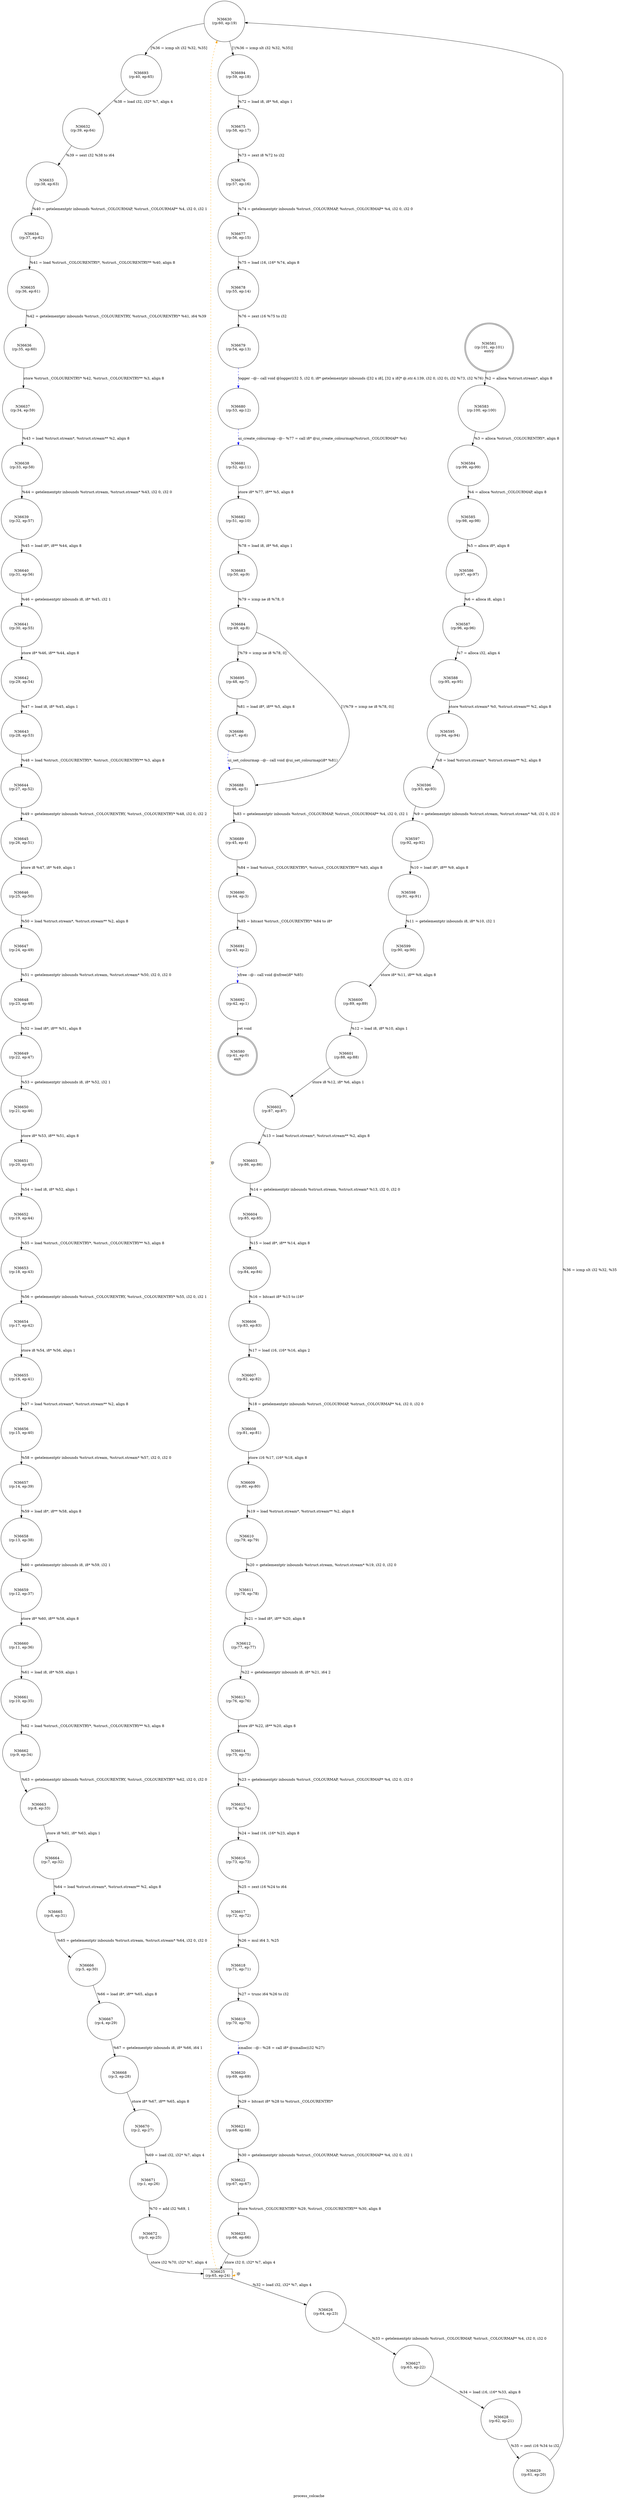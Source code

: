 digraph process_colcache {
label="process_colcache"
36580 [label="N36580\n(rp:41, ep:0)\nexit", shape="doublecircle"]
36581 [label="N36581\n(rp:101, ep:101)\nentry", shape="doublecircle"]
36581 -> 36583 [label="%2 = alloca %struct.stream*, align 8"]
36583 [label="N36583\n(rp:100, ep:100)", shape="circle"]
36583 -> 36584 [label="%3 = alloca %struct._COLOURENTRY*, align 8"]
36584 [label="N36584\n(rp:99, ep:99)", shape="circle"]
36584 -> 36585 [label="%4 = alloca %struct._COLOURMAP, align 8"]
36585 [label="N36585\n(rp:98, ep:98)", shape="circle"]
36585 -> 36586 [label="%5 = alloca i8*, align 8"]
36586 [label="N36586\n(rp:97, ep:97)", shape="circle"]
36586 -> 36587 [label="%6 = alloca i8, align 1"]
36587 [label="N36587\n(rp:96, ep:96)", shape="circle"]
36587 -> 36588 [label="%7 = alloca i32, align 4"]
36588 [label="N36588\n(rp:95, ep:95)", shape="circle"]
36588 -> 36595 [label="store %struct.stream* %0, %struct.stream** %2, align 8"]
36595 [label="N36595\n(rp:94, ep:94)", shape="circle"]
36595 -> 36596 [label="%8 = load %struct.stream*, %struct.stream** %2, align 8"]
36596 [label="N36596\n(rp:93, ep:93)", shape="circle"]
36596 -> 36597 [label="%9 = getelementptr inbounds %struct.stream, %struct.stream* %8, i32 0, i32 0"]
36597 [label="N36597\n(rp:92, ep:92)", shape="circle"]
36597 -> 36598 [label="%10 = load i8*, i8** %9, align 8"]
36598 [label="N36598\n(rp:91, ep:91)", shape="circle"]
36598 -> 36599 [label="%11 = getelementptr inbounds i8, i8* %10, i32 1"]
36599 [label="N36599\n(rp:90, ep:90)", shape="circle"]
36599 -> 36600 [label="store i8* %11, i8** %9, align 8"]
36600 [label="N36600\n(rp:89, ep:89)", shape="circle"]
36600 -> 36601 [label="%12 = load i8, i8* %10, align 1"]
36601 [label="N36601\n(rp:88, ep:88)", shape="circle"]
36601 -> 36602 [label="store i8 %12, i8* %6, align 1"]
36602 [label="N36602\n(rp:87, ep:87)", shape="circle"]
36602 -> 36603 [label="%13 = load %struct.stream*, %struct.stream** %2, align 8"]
36603 [label="N36603\n(rp:86, ep:86)", shape="circle"]
36603 -> 36604 [label="%14 = getelementptr inbounds %struct.stream, %struct.stream* %13, i32 0, i32 0"]
36604 [label="N36604\n(rp:85, ep:85)", shape="circle"]
36604 -> 36605 [label="%15 = load i8*, i8** %14, align 8"]
36605 [label="N36605\n(rp:84, ep:84)", shape="circle"]
36605 -> 36606 [label="%16 = bitcast i8* %15 to i16*"]
36606 [label="N36606\n(rp:83, ep:83)", shape="circle"]
36606 -> 36607 [label="%17 = load i16, i16* %16, align 2"]
36607 [label="N36607\n(rp:82, ep:82)", shape="circle"]
36607 -> 36608 [label="%18 = getelementptr inbounds %struct._COLOURMAP, %struct._COLOURMAP* %4, i32 0, i32 0"]
36608 [label="N36608\n(rp:81, ep:81)", shape="circle"]
36608 -> 36609 [label="store i16 %17, i16* %18, align 8"]
36609 [label="N36609\n(rp:80, ep:80)", shape="circle"]
36609 -> 36610 [label="%19 = load %struct.stream*, %struct.stream** %2, align 8"]
36610 [label="N36610\n(rp:79, ep:79)", shape="circle"]
36610 -> 36611 [label="%20 = getelementptr inbounds %struct.stream, %struct.stream* %19, i32 0, i32 0"]
36611 [label="N36611\n(rp:78, ep:78)", shape="circle"]
36611 -> 36612 [label="%21 = load i8*, i8** %20, align 8"]
36612 [label="N36612\n(rp:77, ep:77)", shape="circle"]
36612 -> 36613 [label="%22 = getelementptr inbounds i8, i8* %21, i64 2"]
36613 [label="N36613\n(rp:76, ep:76)", shape="circle"]
36613 -> 36614 [label="store i8* %22, i8** %20, align 8"]
36614 [label="N36614\n(rp:75, ep:75)", shape="circle"]
36614 -> 36615 [label="%23 = getelementptr inbounds %struct._COLOURMAP, %struct._COLOURMAP* %4, i32 0, i32 0"]
36615 [label="N36615\n(rp:74, ep:74)", shape="circle"]
36615 -> 36616 [label="%24 = load i16, i16* %23, align 8"]
36616 [label="N36616\n(rp:73, ep:73)", shape="circle"]
36616 -> 36617 [label="%25 = zext i16 %24 to i64"]
36617 [label="N36617\n(rp:72, ep:72)", shape="circle"]
36617 -> 36618 [label="%26 = mul i64 3, %25"]
36618 [label="N36618\n(rp:71, ep:71)", shape="circle"]
36618 -> 36619 [label="%27 = trunc i64 %26 to i32"]
36619 [label="N36619\n(rp:70, ep:70)", shape="circle"]
36619 -> 36620 [label="xmalloc --@-- %28 = call i8* @xmalloc(i32 %27)", style="dashed", color="blue"]
36620 [label="N36620\n(rp:69, ep:69)", shape="circle"]
36620 -> 36621 [label="%29 = bitcast i8* %28 to %struct._COLOURENTRY*"]
36621 [label="N36621\n(rp:68, ep:68)", shape="circle"]
36621 -> 36622 [label="%30 = getelementptr inbounds %struct._COLOURMAP, %struct._COLOURMAP* %4, i32 0, i32 1"]
36622 [label="N36622\n(rp:67, ep:67)", shape="circle"]
36622 -> 36623 [label="store %struct._COLOURENTRY* %29, %struct._COLOURENTRY** %30, align 8"]
36623 [label="N36623\n(rp:66, ep:66)", shape="circle"]
36623 -> 36625 [label="store i32 0, i32* %7, align 4"]
36625 [label="N36625\n(rp:65, ep:24)", shape="box"]
36625 -> 36626 [label="%32 = load i32, i32* %7, align 4"]
36625 -> 36625 [label="@", style="dashed", color="orange"]
36625 -> 36630 [label="@", style="dashed", color="orange"]
36626 [label="N36626\n(rp:64, ep:23)", shape="circle"]
36626 -> 36627 [label="%33 = getelementptr inbounds %struct._COLOURMAP, %struct._COLOURMAP* %4, i32 0, i32 0"]
36627 [label="N36627\n(rp:63, ep:22)", shape="circle"]
36627 -> 36628 [label="%34 = load i16, i16* %33, align 8"]
36628 [label="N36628\n(rp:62, ep:21)", shape="circle"]
36628 -> 36629 [label="%35 = zext i16 %34 to i32"]
36629 [label="N36629\n(rp:61, ep:20)", shape="circle"]
36629 -> 36630 [label="%36 = icmp slt i32 %32, %35"]
36630 [label="N36630\n(rp:60, ep:19)", shape="circle"]
36630 -> 36693 [label="[%36 = icmp slt i32 %32, %35]"]
36630 -> 36694 [label="[!(%36 = icmp slt i32 %32, %35)]"]
36632 [label="N36632\n(rp:39, ep:64)", shape="circle"]
36632 -> 36633 [label="%39 = sext i32 %38 to i64"]
36633 [label="N36633\n(rp:38, ep:63)", shape="circle"]
36633 -> 36634 [label="%40 = getelementptr inbounds %struct._COLOURMAP, %struct._COLOURMAP* %4, i32 0, i32 1"]
36634 [label="N36634\n(rp:37, ep:62)", shape="circle"]
36634 -> 36635 [label="%41 = load %struct._COLOURENTRY*, %struct._COLOURENTRY** %40, align 8"]
36635 [label="N36635\n(rp:36, ep:61)", shape="circle"]
36635 -> 36636 [label="%42 = getelementptr inbounds %struct._COLOURENTRY, %struct._COLOURENTRY* %41, i64 %39"]
36636 [label="N36636\n(rp:35, ep:60)", shape="circle"]
36636 -> 36637 [label="store %struct._COLOURENTRY* %42, %struct._COLOURENTRY** %3, align 8"]
36637 [label="N36637\n(rp:34, ep:59)", shape="circle"]
36637 -> 36638 [label="%43 = load %struct.stream*, %struct.stream** %2, align 8"]
36638 [label="N36638\n(rp:33, ep:58)", shape="circle"]
36638 -> 36639 [label="%44 = getelementptr inbounds %struct.stream, %struct.stream* %43, i32 0, i32 0"]
36639 [label="N36639\n(rp:32, ep:57)", shape="circle"]
36639 -> 36640 [label="%45 = load i8*, i8** %44, align 8"]
36640 [label="N36640\n(rp:31, ep:56)", shape="circle"]
36640 -> 36641 [label="%46 = getelementptr inbounds i8, i8* %45, i32 1"]
36641 [label="N36641\n(rp:30, ep:55)", shape="circle"]
36641 -> 36642 [label="store i8* %46, i8** %44, align 8"]
36642 [label="N36642\n(rp:29, ep:54)", shape="circle"]
36642 -> 36643 [label="%47 = load i8, i8* %45, align 1"]
36643 [label="N36643\n(rp:28, ep:53)", shape="circle"]
36643 -> 36644 [label="%48 = load %struct._COLOURENTRY*, %struct._COLOURENTRY** %3, align 8"]
36644 [label="N36644\n(rp:27, ep:52)", shape="circle"]
36644 -> 36645 [label="%49 = getelementptr inbounds %struct._COLOURENTRY, %struct._COLOURENTRY* %48, i32 0, i32 2"]
36645 [label="N36645\n(rp:26, ep:51)", shape="circle"]
36645 -> 36646 [label="store i8 %47, i8* %49, align 1"]
36646 [label="N36646\n(rp:25, ep:50)", shape="circle"]
36646 -> 36647 [label="%50 = load %struct.stream*, %struct.stream** %2, align 8"]
36647 [label="N36647\n(rp:24, ep:49)", shape="circle"]
36647 -> 36648 [label="%51 = getelementptr inbounds %struct.stream, %struct.stream* %50, i32 0, i32 0"]
36648 [label="N36648\n(rp:23, ep:48)", shape="circle"]
36648 -> 36649 [label="%52 = load i8*, i8** %51, align 8"]
36649 [label="N36649\n(rp:22, ep:47)", shape="circle"]
36649 -> 36650 [label="%53 = getelementptr inbounds i8, i8* %52, i32 1"]
36650 [label="N36650\n(rp:21, ep:46)", shape="circle"]
36650 -> 36651 [label="store i8* %53, i8** %51, align 8"]
36651 [label="N36651\n(rp:20, ep:45)", shape="circle"]
36651 -> 36652 [label="%54 = load i8, i8* %52, align 1"]
36652 [label="N36652\n(rp:19, ep:44)", shape="circle"]
36652 -> 36653 [label="%55 = load %struct._COLOURENTRY*, %struct._COLOURENTRY** %3, align 8"]
36653 [label="N36653\n(rp:18, ep:43)", shape="circle"]
36653 -> 36654 [label="%56 = getelementptr inbounds %struct._COLOURENTRY, %struct._COLOURENTRY* %55, i32 0, i32 1"]
36654 [label="N36654\n(rp:17, ep:42)", shape="circle"]
36654 -> 36655 [label="store i8 %54, i8* %56, align 1"]
36655 [label="N36655\n(rp:16, ep:41)", shape="circle"]
36655 -> 36656 [label="%57 = load %struct.stream*, %struct.stream** %2, align 8"]
36656 [label="N36656\n(rp:15, ep:40)", shape="circle"]
36656 -> 36657 [label="%58 = getelementptr inbounds %struct.stream, %struct.stream* %57, i32 0, i32 0"]
36657 [label="N36657\n(rp:14, ep:39)", shape="circle"]
36657 -> 36658 [label="%59 = load i8*, i8** %58, align 8"]
36658 [label="N36658\n(rp:13, ep:38)", shape="circle"]
36658 -> 36659 [label="%60 = getelementptr inbounds i8, i8* %59, i32 1"]
36659 [label="N36659\n(rp:12, ep:37)", shape="circle"]
36659 -> 36660 [label="store i8* %60, i8** %58, align 8"]
36660 [label="N36660\n(rp:11, ep:36)", shape="circle"]
36660 -> 36661 [label="%61 = load i8, i8* %59, align 1"]
36661 [label="N36661\n(rp:10, ep:35)", shape="circle"]
36661 -> 36662 [label="%62 = load %struct._COLOURENTRY*, %struct._COLOURENTRY** %3, align 8"]
36662 [label="N36662\n(rp:9, ep:34)", shape="circle"]
36662 -> 36663 [label="%63 = getelementptr inbounds %struct._COLOURENTRY, %struct._COLOURENTRY* %62, i32 0, i32 0"]
36663 [label="N36663\n(rp:8, ep:33)", shape="circle"]
36663 -> 36664 [label="store i8 %61, i8* %63, align 1"]
36664 [label="N36664\n(rp:7, ep:32)", shape="circle"]
36664 -> 36665 [label="%64 = load %struct.stream*, %struct.stream** %2, align 8"]
36665 [label="N36665\n(rp:6, ep:31)", shape="circle"]
36665 -> 36666 [label="%65 = getelementptr inbounds %struct.stream, %struct.stream* %64, i32 0, i32 0"]
36666 [label="N36666\n(rp:5, ep:30)", shape="circle"]
36666 -> 36667 [label="%66 = load i8*, i8** %65, align 8"]
36667 [label="N36667\n(rp:4, ep:29)", shape="circle"]
36667 -> 36668 [label="%67 = getelementptr inbounds i8, i8* %66, i64 1"]
36668 [label="N36668\n(rp:3, ep:28)", shape="circle"]
36668 -> 36670 [label="store i8* %67, i8** %65, align 8"]
36670 [label="N36670\n(rp:2, ep:27)", shape="circle"]
36670 -> 36671 [label="%69 = load i32, i32* %7, align 4"]
36671 [label="N36671\n(rp:1, ep:26)", shape="circle"]
36671 -> 36672 [label="%70 = add i32 %69, 1"]
36672 [label="N36672\n(rp:0, ep:25)", shape="circle"]
36672 -> 36625 [label="store i32 %70, i32* %7, align 4"]
36675 [label="N36675\n(rp:58, ep:17)", shape="circle"]
36675 -> 36676 [label="%73 = zext i8 %72 to i32"]
36676 [label="N36676\n(rp:57, ep:16)", shape="circle"]
36676 -> 36677 [label="%74 = getelementptr inbounds %struct._COLOURMAP, %struct._COLOURMAP* %4, i32 0, i32 0"]
36677 [label="N36677\n(rp:56, ep:15)", shape="circle"]
36677 -> 36678 [label="%75 = load i16, i16* %74, align 8"]
36678 [label="N36678\n(rp:55, ep:14)", shape="circle"]
36678 -> 36679 [label="%76 = zext i16 %75 to i32"]
36679 [label="N36679\n(rp:54, ep:13)", shape="circle"]
36679 -> 36680 [label="logger --@-- call void @logger(i32 5, i32 0, i8* getelementptr inbounds ([32 x i8], [32 x i8]* @.str.4.139, i32 0, i32 0), i32 %73, i32 %76)", style="dashed", color="blue"]
36680 [label="N36680\n(rp:53, ep:12)", shape="circle"]
36680 -> 36681 [label="ui_create_colourmap --@-- %77 = call i8* @ui_create_colourmap(%struct._COLOURMAP* %4)", style="dashed", color="blue"]
36681 [label="N36681\n(rp:52, ep:11)", shape="circle"]
36681 -> 36682 [label="store i8* %77, i8** %5, align 8"]
36682 [label="N36682\n(rp:51, ep:10)", shape="circle"]
36682 -> 36683 [label="%78 = load i8, i8* %6, align 1"]
36683 [label="N36683\n(rp:50, ep:9)", shape="circle"]
36683 -> 36684 [label="%79 = icmp ne i8 %78, 0"]
36684 [label="N36684\n(rp:49, ep:8)", shape="circle"]
36684 -> 36695 [label="[%79 = icmp ne i8 %78, 0]"]
36684 -> 36688 [label="[!(%79 = icmp ne i8 %78, 0)]"]
36686 [label="N36686\n(rp:47, ep:6)", shape="circle"]
36686 -> 36688 [label="ui_set_colourmap --@-- call void @ui_set_colourmap(i8* %81)", style="dashed", color="blue"]
36688 [label="N36688\n(rp:46, ep:5)", shape="circle"]
36688 -> 36689 [label="%83 = getelementptr inbounds %struct._COLOURMAP, %struct._COLOURMAP* %4, i32 0, i32 1"]
36689 [label="N36689\n(rp:45, ep:4)", shape="circle"]
36689 -> 36690 [label="%84 = load %struct._COLOURENTRY*, %struct._COLOURENTRY** %83, align 8"]
36690 [label="N36690\n(rp:44, ep:3)", shape="circle"]
36690 -> 36691 [label="%85 = bitcast %struct._COLOURENTRY* %84 to i8*"]
36691 [label="N36691\n(rp:43, ep:2)", shape="circle"]
36691 -> 36692 [label="xfree --@-- call void @xfree(i8* %85)", style="dashed", color="blue"]
36692 [label="N36692\n(rp:42, ep:1)", shape="circle"]
36692 -> 36580 [label="ret void"]
36693 [label="N36693\n(rp:40, ep:65)", shape="circle"]
36693 -> 36632 [label="%38 = load i32, i32* %7, align 4"]
36694 [label="N36694\n(rp:59, ep:18)", shape="circle"]
36694 -> 36675 [label="%72 = load i8, i8* %6, align 1"]
36695 [label="N36695\n(rp:48, ep:7)", shape="circle"]
36695 -> 36686 [label="%81 = load i8*, i8** %5, align 8"]
}
